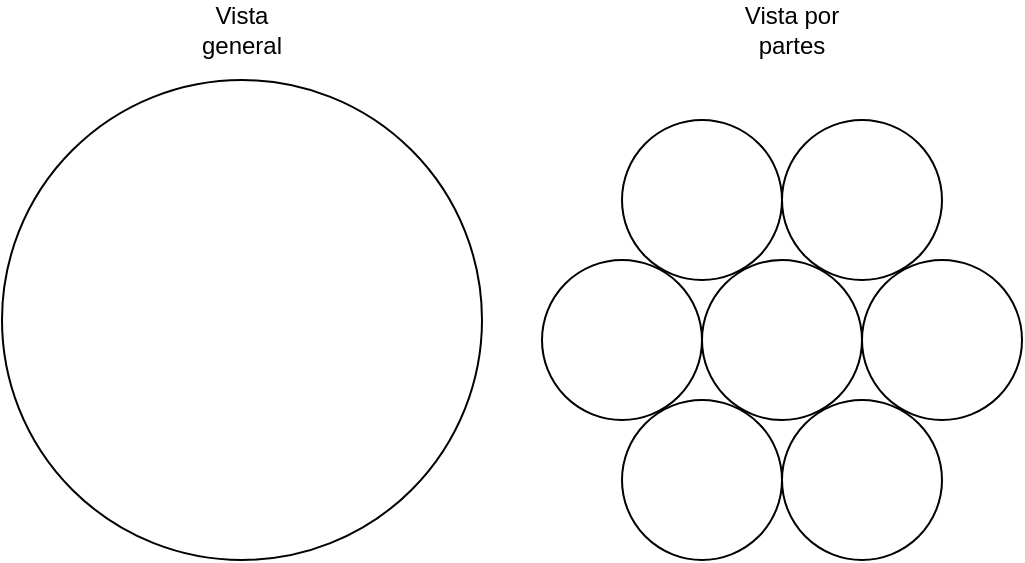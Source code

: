 <mxfile version="20.3.0" type="device"><diagram id="uvb0O5T_7JzTFSy0LZj3" name="Page-1"><mxGraphModel dx="868" dy="573" grid="1" gridSize="10" guides="1" tooltips="1" connect="1" arrows="1" fold="1" page="1" pageScale="1" pageWidth="850" pageHeight="1100" math="0" shadow="0"><root><mxCell id="0"/><mxCell id="1" parent="0"/><mxCell id="78YnlJztHTjQWf5eVJvD-1" value="" style="ellipse;whiteSpace=wrap;html=1;aspect=fixed;" vertex="1" parent="1"><mxGeometry x="60" y="80" width="240" height="240" as="geometry"/></mxCell><mxCell id="78YnlJztHTjQWf5eVJvD-2" value="" style="ellipse;whiteSpace=wrap;html=1;aspect=fixed;" vertex="1" parent="1"><mxGeometry x="330" y="170" width="80" height="80" as="geometry"/></mxCell><mxCell id="78YnlJztHTjQWf5eVJvD-3" value="" style="ellipse;whiteSpace=wrap;html=1;aspect=fixed;" vertex="1" parent="1"><mxGeometry x="410" y="170" width="80" height="80" as="geometry"/></mxCell><mxCell id="78YnlJztHTjQWf5eVJvD-4" value="" style="ellipse;whiteSpace=wrap;html=1;aspect=fixed;" vertex="1" parent="1"><mxGeometry x="450" y="240" width="80" height="80" as="geometry"/></mxCell><mxCell id="78YnlJztHTjQWf5eVJvD-5" value="" style="ellipse;whiteSpace=wrap;html=1;aspect=fixed;" vertex="1" parent="1"><mxGeometry x="370" y="240" width="80" height="80" as="geometry"/></mxCell><mxCell id="78YnlJztHTjQWf5eVJvD-6" value="" style="ellipse;whiteSpace=wrap;html=1;aspect=fixed;" vertex="1" parent="1"><mxGeometry x="490" y="170" width="80" height="80" as="geometry"/></mxCell><mxCell id="78YnlJztHTjQWf5eVJvD-7" value="" style="ellipse;whiteSpace=wrap;html=1;aspect=fixed;" vertex="1" parent="1"><mxGeometry x="370" y="100" width="80" height="80" as="geometry"/></mxCell><mxCell id="78YnlJztHTjQWf5eVJvD-8" value="" style="ellipse;whiteSpace=wrap;html=1;aspect=fixed;" vertex="1" parent="1"><mxGeometry x="450" y="100" width="80" height="80" as="geometry"/></mxCell><mxCell id="78YnlJztHTjQWf5eVJvD-12" value="Vista general" style="text;html=1;strokeColor=none;fillColor=none;align=center;verticalAlign=middle;whiteSpace=wrap;rounded=0;" vertex="1" parent="1"><mxGeometry x="150" y="40" width="60" height="30" as="geometry"/></mxCell><mxCell id="78YnlJztHTjQWf5eVJvD-14" value="Vista por partes" style="text;html=1;strokeColor=none;fillColor=none;align=center;verticalAlign=middle;whiteSpace=wrap;rounded=0;" vertex="1" parent="1"><mxGeometry x="425" y="40" width="60" height="30" as="geometry"/></mxCell></root></mxGraphModel></diagram></mxfile>